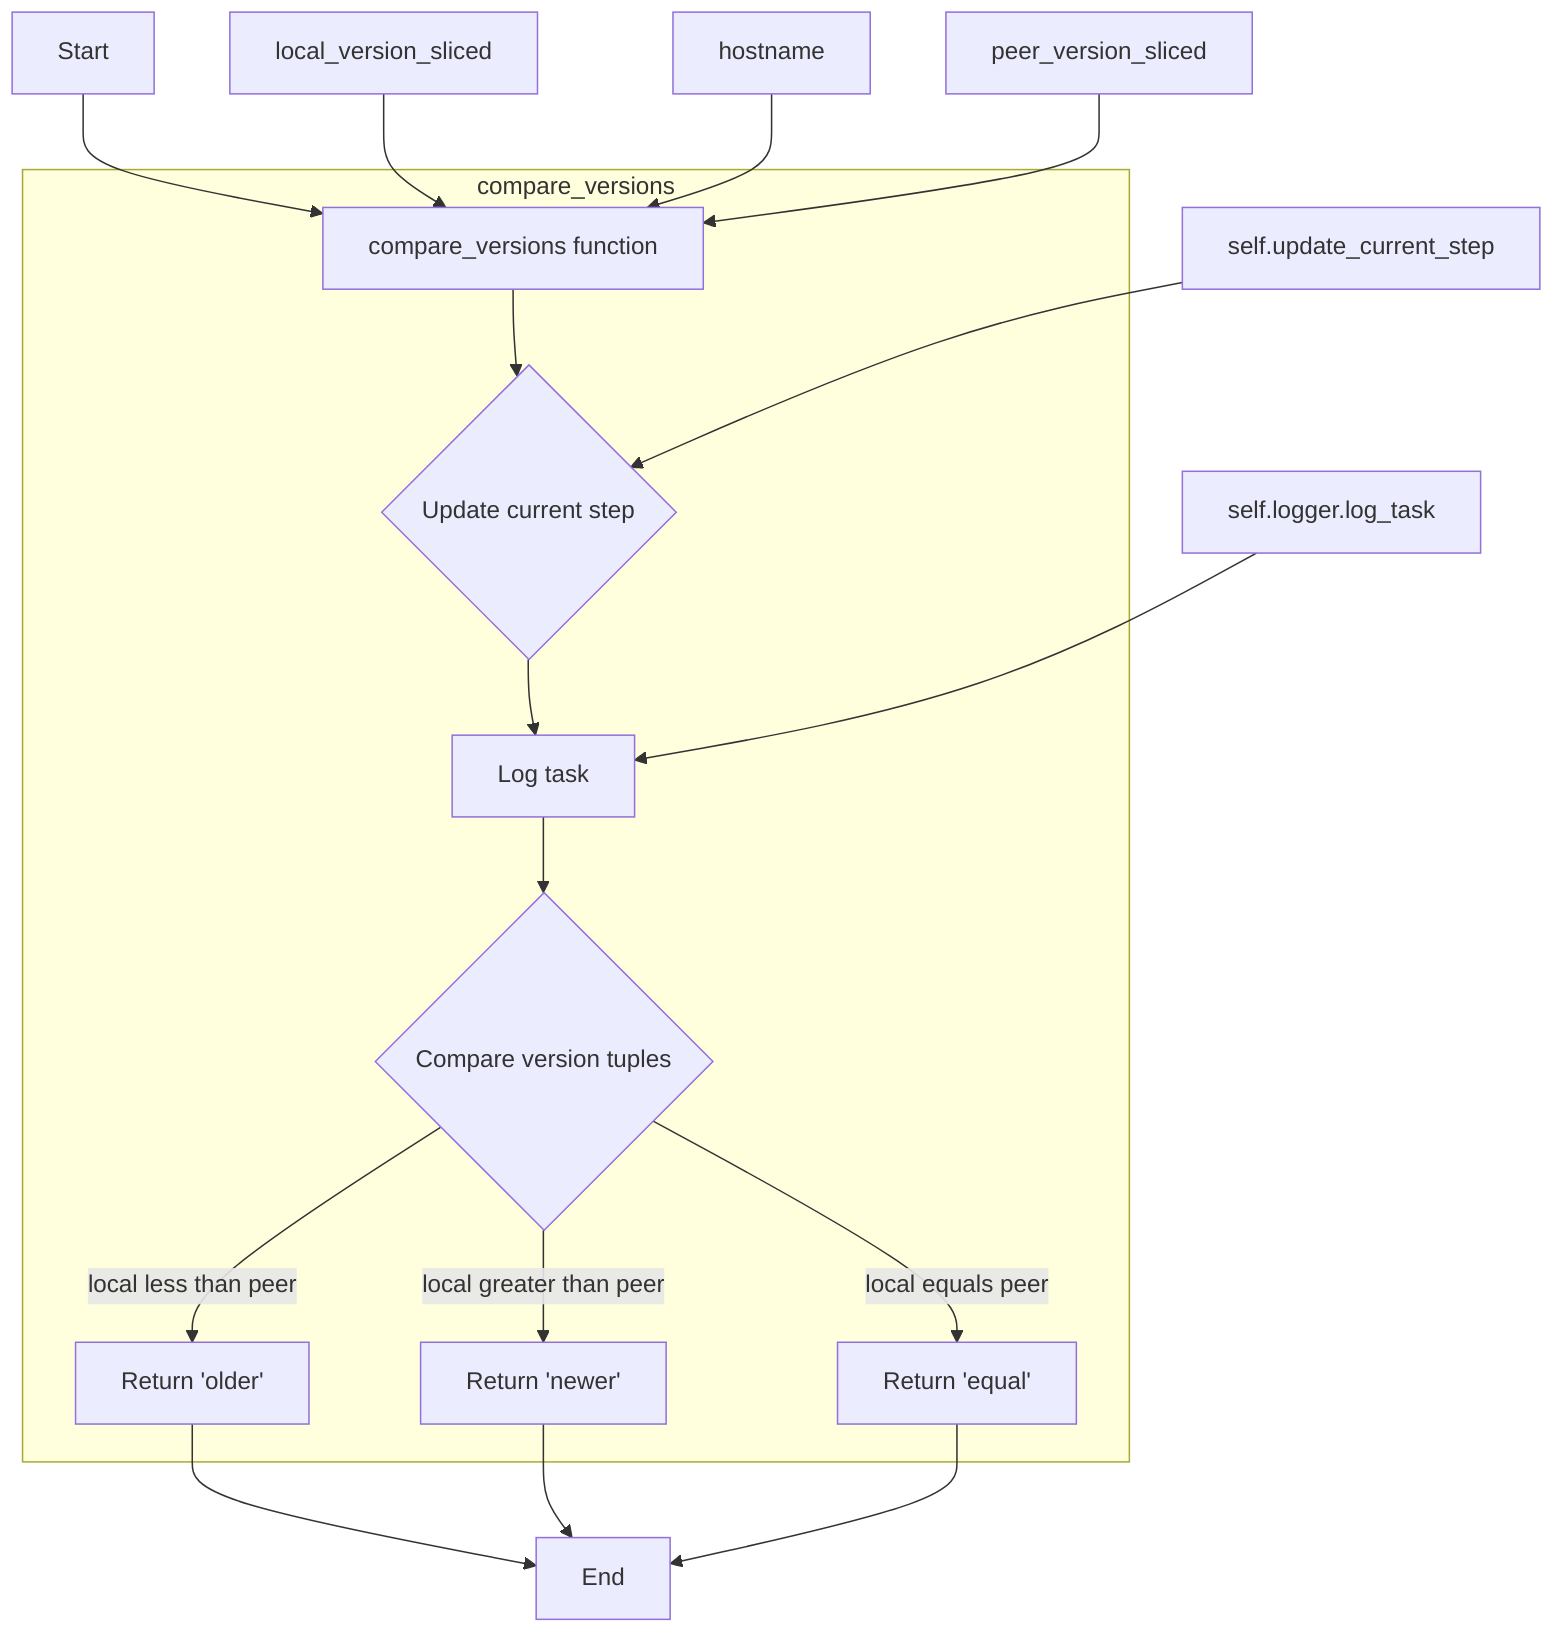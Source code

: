 flowchart TD
    A[Start] --> B[compare_versions function]
    B --> C{Update current step}
    C --> D[Log task]
    D --> E{Compare version tuples}
    E -->|local less than peer| F[Return 'older']
    E -->|local greater than peer| G[Return 'newer']
    E -->|local equals peer| H[Return 'equal']
    F --> I[End]
    G --> I
    H --> I

    subgraph compare_versions
        B
        C
        D
        E
        F
        G
        H
    end

    J[local_version_sliced] --> B
    K[hostname] --> B
    L[peer_version_sliced] --> B
    M[self.update_current_step] --> C
    N[self.logger.log_task] --> D